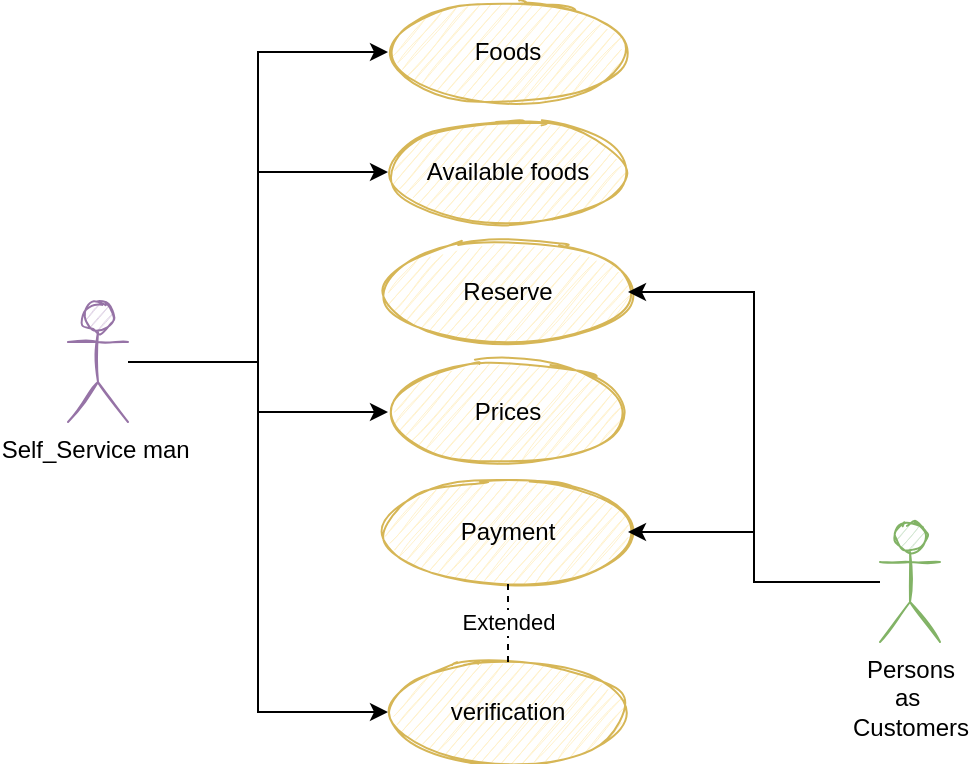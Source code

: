 <mxfile version="13.7.3" type="device"><diagram id="MRpr61p2FNh58K31ypcw" name="Page-1"><mxGraphModel dx="926" dy="626" grid="1" gridSize="10" guides="1" tooltips="1" connect="1" arrows="1" fold="1" page="1" pageScale="1" pageWidth="1169" pageHeight="827" math="0" shadow="0"><root><mxCell id="0"/><mxCell id="1" parent="0"/><mxCell id="NdNzsJriUwWJ1FqqJngp-1" style="edgeStyle=orthogonalEdgeStyle;rounded=0;orthogonalLoop=1;jettySize=auto;html=1;entryX=0;entryY=0.5;entryDx=0;entryDy=0;" edge="1" parent="1" source="NdNzsJriUwWJ1FqqJngp-5" target="NdNzsJriUwWJ1FqqJngp-6"><mxGeometry relative="1" as="geometry"/></mxCell><mxCell id="NdNzsJriUwWJ1FqqJngp-2" style="edgeStyle=orthogonalEdgeStyle;rounded=0;orthogonalLoop=1;jettySize=auto;html=1;entryX=0;entryY=0.5;entryDx=0;entryDy=0;" edge="1" parent="1" source="NdNzsJriUwWJ1FqqJngp-5" target="NdNzsJriUwWJ1FqqJngp-7"><mxGeometry relative="1" as="geometry"/></mxCell><mxCell id="NdNzsJriUwWJ1FqqJngp-3" style="edgeStyle=orthogonalEdgeStyle;rounded=0;orthogonalLoop=1;jettySize=auto;html=1;entryX=0;entryY=0.5;entryDx=0;entryDy=0;" edge="1" parent="1" source="NdNzsJriUwWJ1FqqJngp-5" target="NdNzsJriUwWJ1FqqJngp-9"><mxGeometry relative="1" as="geometry"/></mxCell><mxCell id="NdNzsJriUwWJ1FqqJngp-4" style="edgeStyle=orthogonalEdgeStyle;rounded=0;orthogonalLoop=1;jettySize=auto;html=1;entryX=0;entryY=0.5;entryDx=0;entryDy=0;" edge="1" parent="1" source="NdNzsJriUwWJ1FqqJngp-5" target="NdNzsJriUwWJ1FqqJngp-8"><mxGeometry relative="1" as="geometry"/></mxCell><mxCell id="NdNzsJriUwWJ1FqqJngp-5" value="Self_Service man&amp;nbsp;" style="shape=umlActor;verticalLabelPosition=bottom;verticalAlign=top;html=1;outlineConnect=0;shadow=0;sketch=1;strokeColor=#9673a6;fillColor=#e1d5e7;" vertex="1" parent="1"><mxGeometry x="180" y="260" width="30" height="60" as="geometry"/></mxCell><mxCell id="NdNzsJriUwWJ1FqqJngp-6" value="Foods" style="ellipse;whiteSpace=wrap;html=1;shadow=0;sketch=1;strokeColor=#d6b656;fillColor=#fff2cc;" vertex="1" parent="1"><mxGeometry x="340" y="110" width="120" height="50" as="geometry"/></mxCell><mxCell id="NdNzsJriUwWJ1FqqJngp-7" value="Available foods" style="ellipse;whiteSpace=wrap;html=1;shadow=0;sketch=1;strokeColor=#d6b656;fillColor=#fff2cc;" vertex="1" parent="1"><mxGeometry x="340" y="170" width="120" height="50" as="geometry"/></mxCell><mxCell id="NdNzsJriUwWJ1FqqJngp-8" value="verification" style="ellipse;whiteSpace=wrap;html=1;shadow=0;sketch=1;strokeColor=#d6b656;fillColor=#fff2cc;" vertex="1" parent="1"><mxGeometry x="340" y="440" width="120" height="50" as="geometry"/></mxCell><mxCell id="NdNzsJriUwWJ1FqqJngp-9" value="Prices" style="ellipse;whiteSpace=wrap;html=1;shadow=0;sketch=1;strokeColor=#d6b656;fillColor=#fff2cc;" vertex="1" parent="1"><mxGeometry x="340" y="290" width="120" height="50" as="geometry"/></mxCell><mxCell id="NdNzsJriUwWJ1FqqJngp-10" value="Reserve" style="ellipse;whiteSpace=wrap;html=1;shadow=0;sketch=1;strokeColor=#d6b656;fillColor=#fff2cc;" vertex="1" parent="1"><mxGeometry x="340" y="230" width="120" height="50" as="geometry"/></mxCell><mxCell id="NdNzsJriUwWJ1FqqJngp-11" value="Payment" style="ellipse;whiteSpace=wrap;html=1;shadow=0;sketch=1;strokeColor=#d6b656;fillColor=#fff2cc;" vertex="1" parent="1"><mxGeometry x="340" y="350" width="120" height="50" as="geometry"/></mxCell><mxCell id="NdNzsJriUwWJ1FqqJngp-12" style="edgeStyle=orthogonalEdgeStyle;rounded=0;orthogonalLoop=1;jettySize=auto;html=1;entryX=1;entryY=0.5;entryDx=0;entryDy=0;" edge="1" parent="1" source="NdNzsJriUwWJ1FqqJngp-14" target="NdNzsJriUwWJ1FqqJngp-10"><mxGeometry relative="1" as="geometry"/></mxCell><mxCell id="NdNzsJriUwWJ1FqqJngp-13" style="edgeStyle=orthogonalEdgeStyle;rounded=0;orthogonalLoop=1;jettySize=auto;html=1;" edge="1" parent="1" source="NdNzsJriUwWJ1FqqJngp-14" target="NdNzsJriUwWJ1FqqJngp-11"><mxGeometry relative="1" as="geometry"/></mxCell><mxCell id="NdNzsJriUwWJ1FqqJngp-14" value="Persons&lt;br&gt;as&amp;nbsp;&lt;br&gt;Customers" style="shape=umlActor;verticalLabelPosition=bottom;verticalAlign=top;html=1;outlineConnect=0;shadow=0;sketch=1;strokeColor=#82b366;fillColor=#d5e8d4;" vertex="1" parent="1"><mxGeometry x="586" y="370" width="30" height="60" as="geometry"/></mxCell><mxCell id="NdNzsJriUwWJ1FqqJngp-15" value="Extended" style="endArrow=none;dashed=1;html=1;exitX=0.5;exitY=0;exitDx=0;exitDy=0;entryX=0.5;entryY=1;entryDx=0;entryDy=0;" edge="1" parent="1" source="NdNzsJriUwWJ1FqqJngp-8" target="NdNzsJriUwWJ1FqqJngp-11"><mxGeometry width="50" height="50" relative="1" as="geometry"><mxPoint x="436" y="340" as="sourcePoint"/><mxPoint x="486" y="290" as="targetPoint"/></mxGeometry></mxCell></root></mxGraphModel></diagram></mxfile>